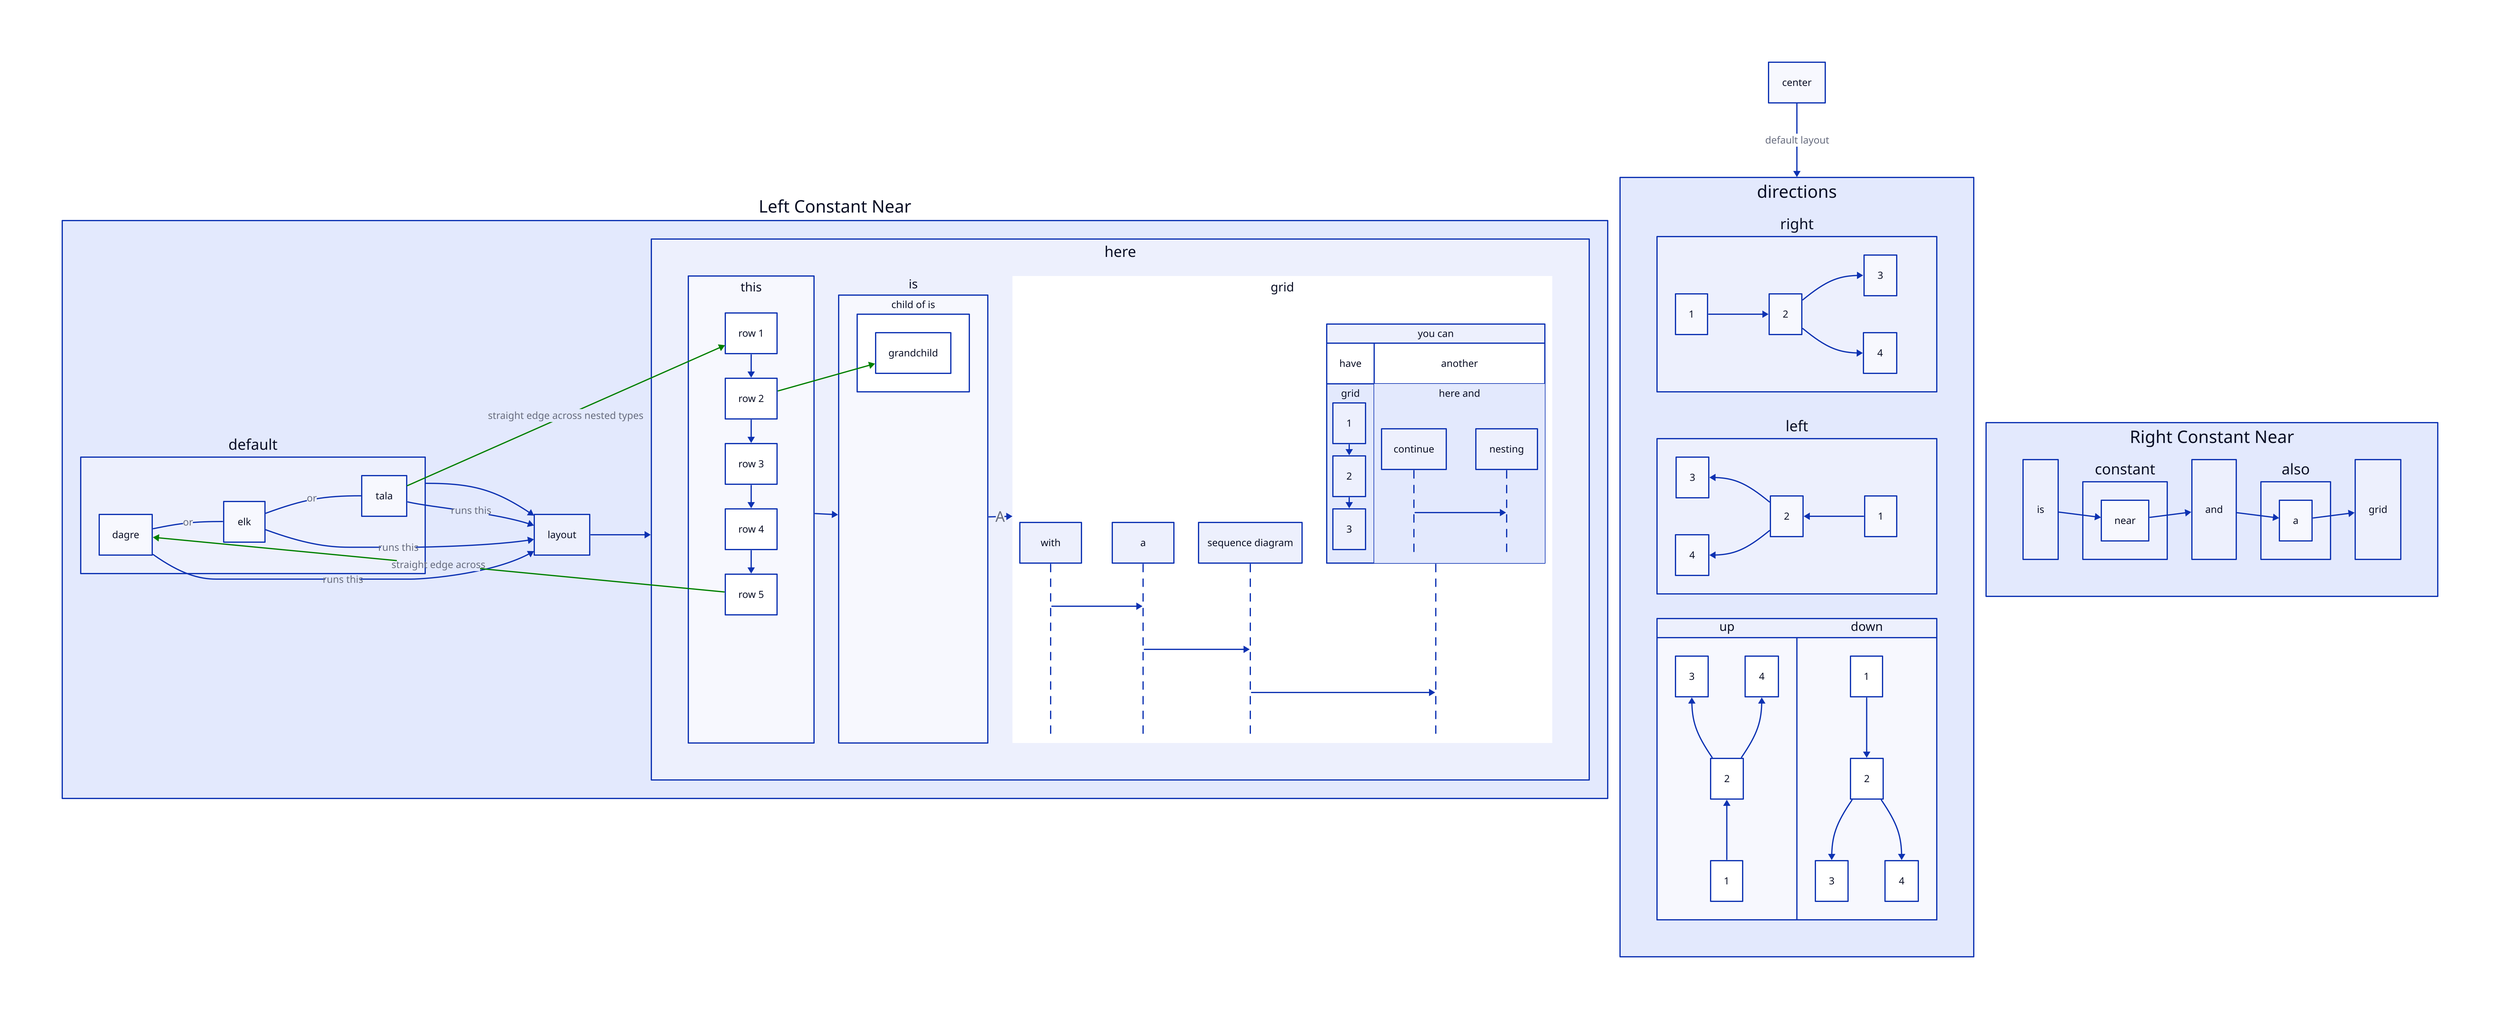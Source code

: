 l: Left Constant Near {
  direction: right
  near: center-left

  default -> layout -> here
  default: {
    direction: right
    dagre -- elk -- tala: or
  }
  default.* -> layout: runs this

  here: {
    grid-columns: 3

    this -> is

    this: {
      grid-rows: 5
      row 1 -> row 2 -> row 3 -> row 4 -> row 5
    }

    is -> grid: A {style.font-size: 24}

    grid: {
      shape: sequence_diagram

      with -> a -> sequence diagram -> you can

      you can: {
        grid-rows: 2
        grid-columns: 2
        grid-gap: 0

        have
        another
        grid: {
          grid-rows: 3
          horizontal-gap: 10
          vertical-gap: 20
          1 -> 2 -> 3
        }

        here and: {
          shape: sequence_diagram
          continue -> nesting
        }
      }
    }
    this.row 2 -> is.child of is.grandchild: {class: green}
    # this.row 2 -> grid.you can
  }
  here.this.row 5 -> default.dagre: straight edge across {class: green}
  here.this.row 1 <- default.tala: straight edge across nested types {class: green}
}

center -> directions: default layout

directions: {
  grid-rows: 3

  r: right {
    direction: right
    1 -> 2 -> 3
    2 -> 4
  }
  l: left {
    direction: left
    1 -> 2 -> 3
    2 -> 4
  }
  v: "" {
    grid-columns: 2
    grid-gap: 0
    u: up {
      direction: up
      1 -> 2 -> 3
      2 -> 4
    }
    d: down {
      direction: down
      1 -> 2 -> 3
      2 -> 4
    }
  }
}

# center -> tl
r: Right Constant Near {
  near: center-right

  grid-columns: 5

  is -> constant.n -> and -> also.a -> grid
  constant.n: near
}

classes.green.style.stroke: green
